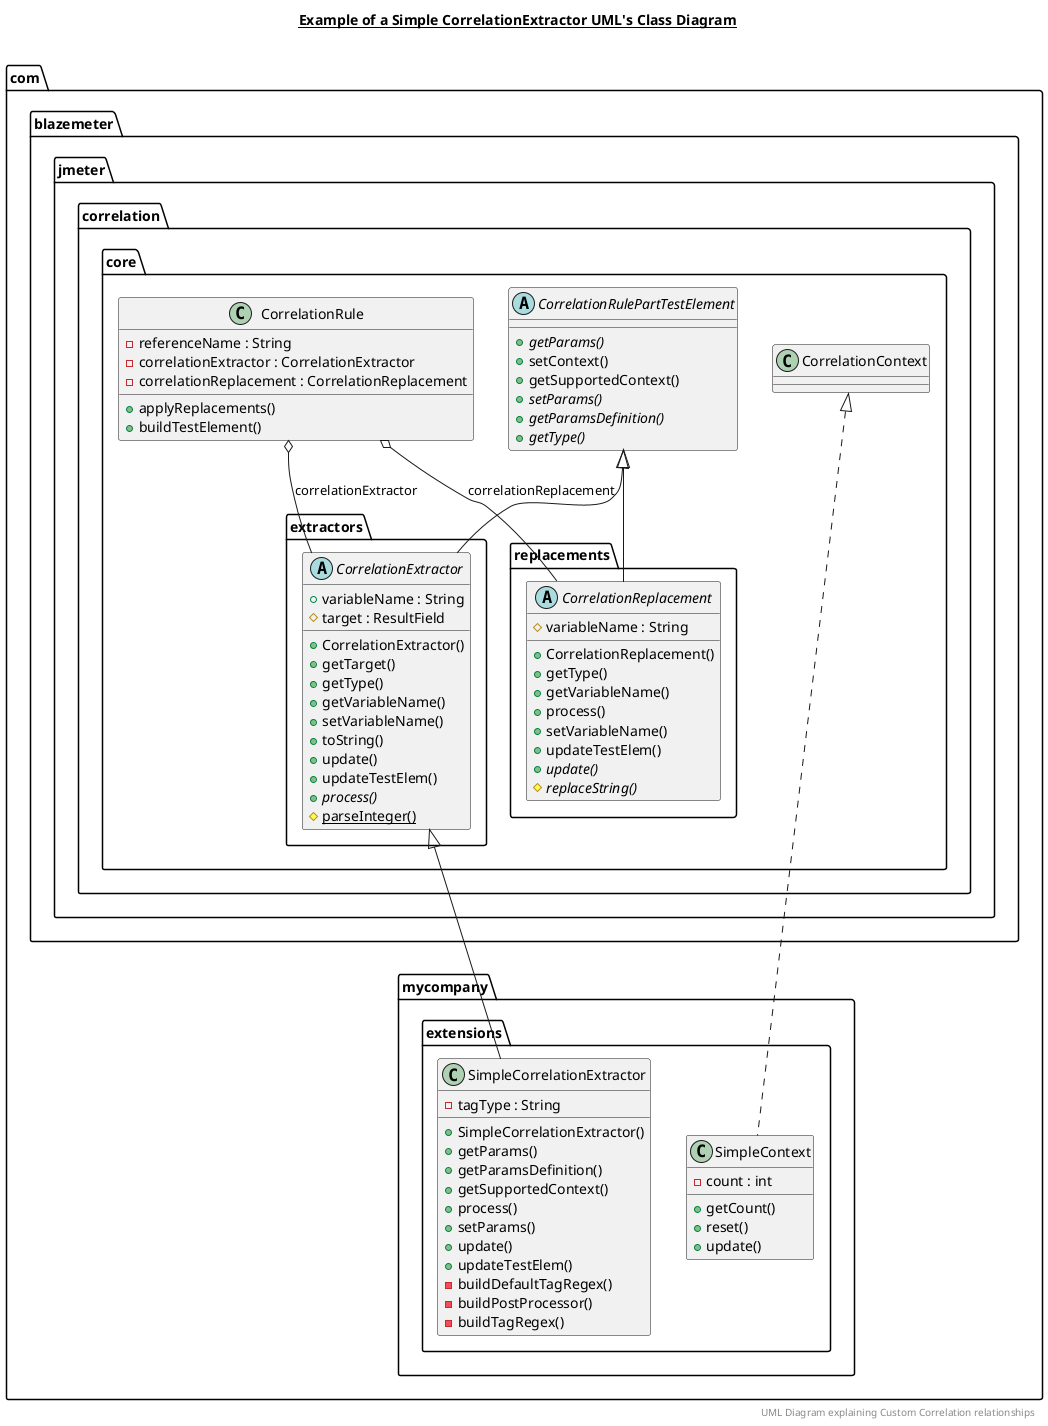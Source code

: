 @startuml
title __Example of a Simple CorrelationExtractor UML's Class Diagram__\n

  namespace com.blazemeter.jmeter.correlation.core {
      abstract class com.blazemeter.jmeter.correlation.core.CorrelationRulePartTestElement {
          {abstract} + getParams()
          + setContext()
          + getSupportedContext()
          {abstract} + setParams()
          {abstract} + getParamsDefinition()
          {abstract} + getType()
      }

      namespace extractors {
        abstract class CorrelationExtractor {
          + variableName : String
          # target : ResultField
          + CorrelationExtractor()
          + getTarget()
          + getType()
          + getVariableName()
          + setVariableName()
          + toString()
          + update()
          + updateTestElem()
          {abstract} + process()
          {static} # parseInteger()
        }
      }

      namespace replacements {
        abstract class CorrelationReplacement {
            # variableName : String
            + CorrelationReplacement()
            + getType()
            + getVariableName()
            + process()
            + setVariableName()
            + updateTestElem()
            {abstract} + update()
            {abstract} # replaceString()
        }
      }

      class CorrelationRule {
        - referenceName : String
        - correlationExtractor : CorrelationExtractor
        - correlationReplacement : CorrelationReplacement
        + applyReplacements()
        + buildTestElement()
      }
    }

  namespace com.mycompany.extensions {
    class SimpleCorrelationExtractor {
        - tagType : String
        + SimpleCorrelationExtractor()
        + getParams()
        + getParamsDefinition()
        + getSupportedContext()
        + process()
        + setParams()
        + update()
        + updateTestElem()
        - buildDefaultTagRegex()
        - buildPostProcessor()
        - buildTagRegex()
    }

    class SimpleContext {
         - count : int
         + getCount()
         + reset()
         + update()
    }
  }

  com.blazemeter.jmeter.correlation.core.CorrelationRule o-- com.blazemeter.jmeter.correlation.core.extractors.CorrelationExtractor : correlationExtractor
  com.blazemeter.jmeter.correlation.core.CorrelationRule o-- com.blazemeter.jmeter.correlation.core.replacements.CorrelationReplacement : correlationReplacement

  com.blazemeter.jmeter.correlation.core.extractors.CorrelationExtractor -up-|> com.blazemeter.jmeter.correlation.core.CorrelationRulePartTestElement
  com.blazemeter.jmeter.correlation.core.replacements.CorrelationReplacement -up-|> com.blazemeter.jmeter.correlation.core.CorrelationRulePartTestElement

  com.mycompany.extensions.SimpleCorrelationExtractor -up-|> com.blazemeter.jmeter.correlation.core.extractors.CorrelationExtractor
  com.mycompany.extensions.SimpleContext .up.|> com.blazemeter.jmeter.correlation.core.CorrelationContext

right footer
UML Diagram explaining Custom Correlation relationships
endfooter
@enduml